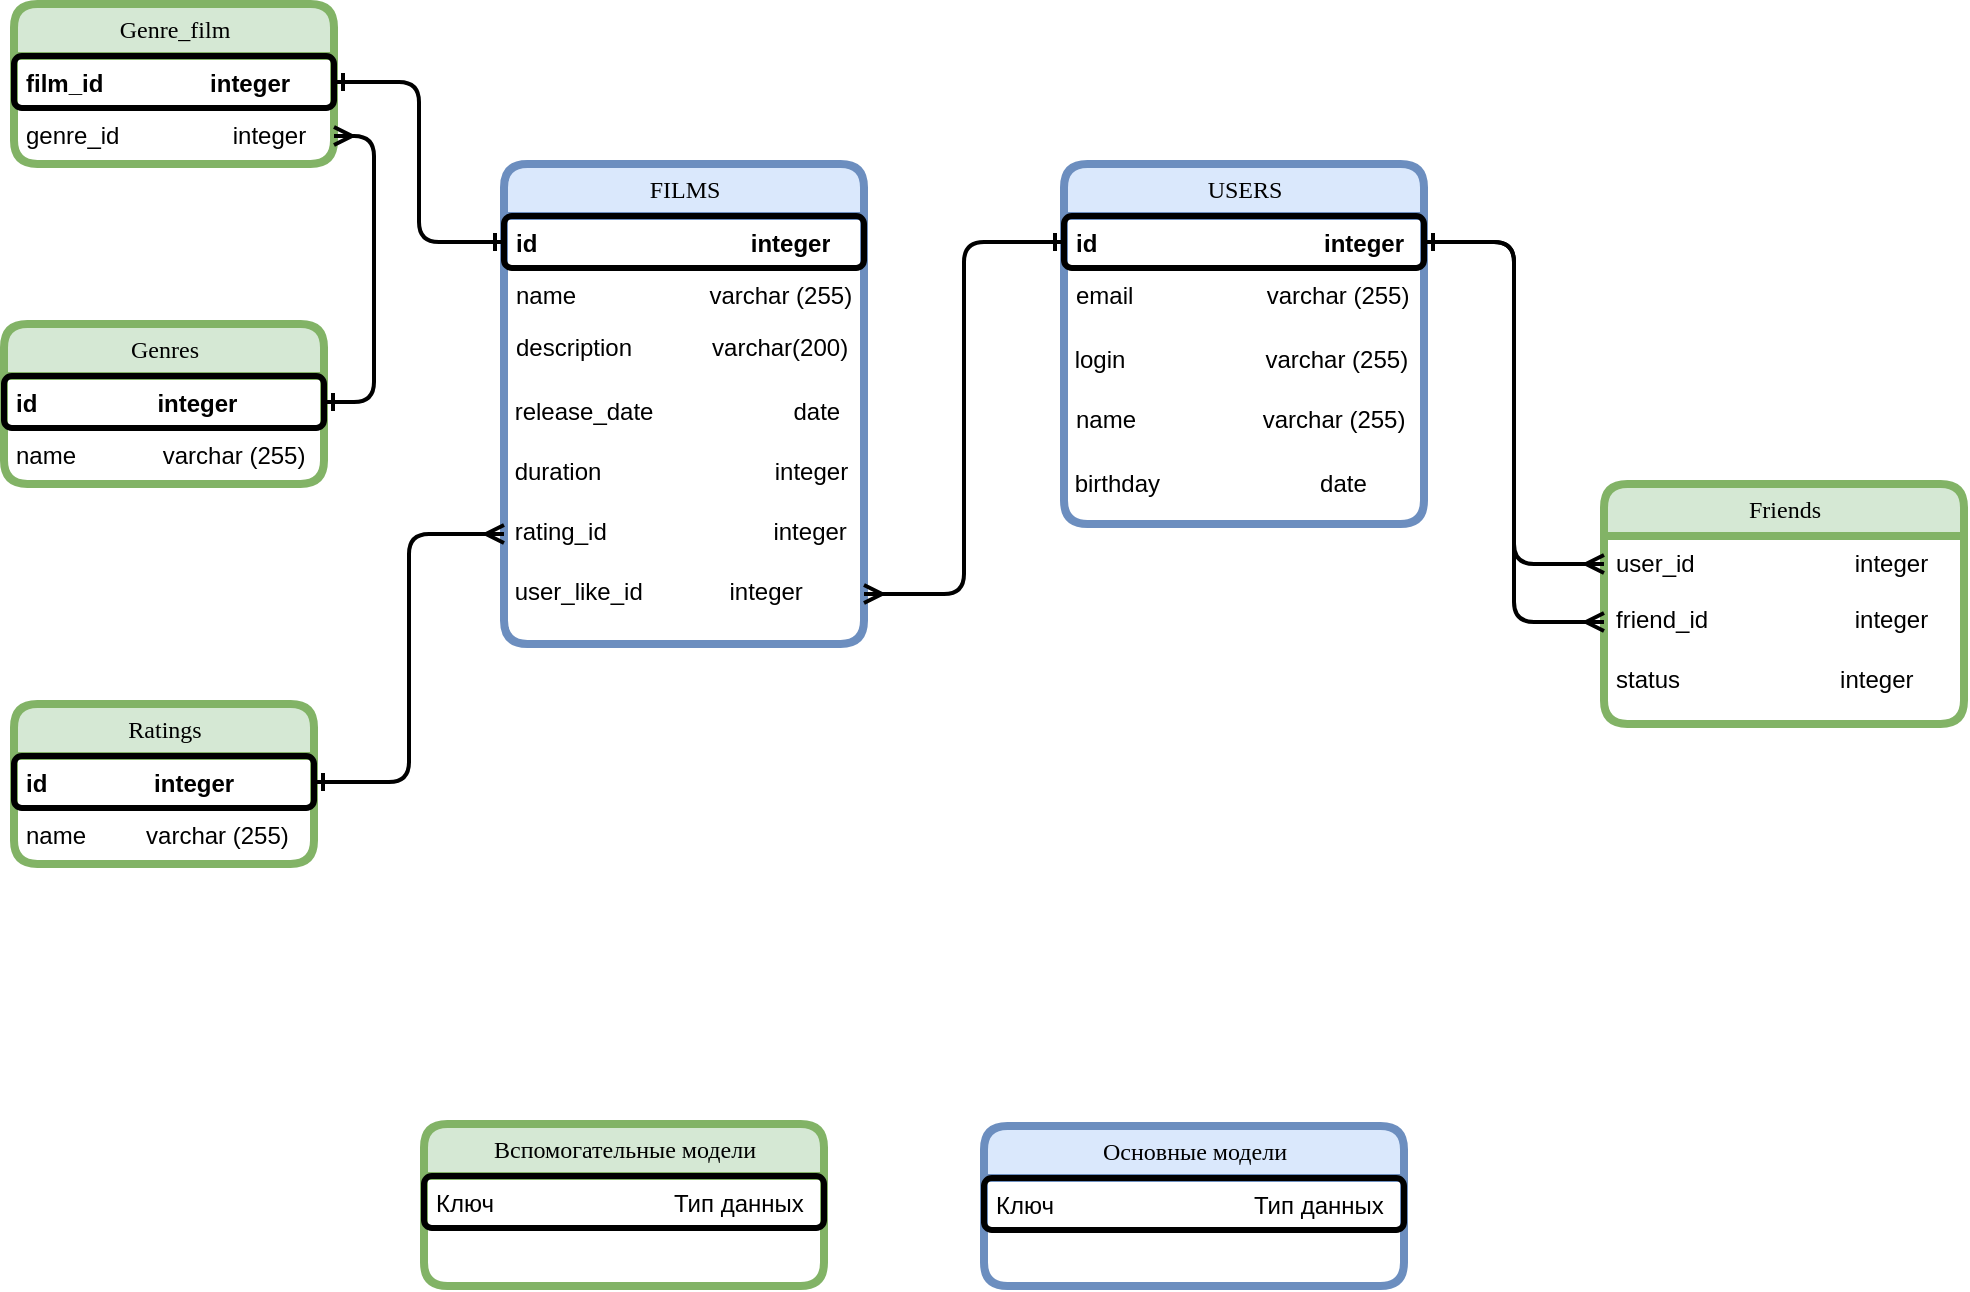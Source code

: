 <mxfile version="21.1.1" type="device">
  <diagram name="Page-1" id="b520641d-4fe3-3701-9064-5fc419738815">
    <mxGraphModel dx="1434" dy="756" grid="1" gridSize="10" guides="1" tooltips="1" connect="1" arrows="1" fold="1" page="1" pageScale="1" pageWidth="1100" pageHeight="850" background="none" math="0" shadow="0">
      <root>
        <mxCell id="0" />
        <mxCell id="1" parent="0" />
        <mxCell id="21ea969265ad0168-6" value="FILMS" style="swimlane;html=1;fontStyle=0;childLayout=stackLayout;horizontal=1;startSize=26;fillColor=#dae8fc;horizontalStack=0;resizeParent=1;resizeLast=0;collapsible=1;marginBottom=0;swimlaneFillColor=#ffffff;align=center;rounded=1;shadow=0;comic=0;labelBackgroundColor=none;strokeWidth=4;fontFamily=Verdana;fontSize=12;strokeColor=#6c8ebf;" parent="1" vertex="1">
          <mxGeometry x="280" y="240" width="180" height="240" as="geometry" />
        </mxCell>
        <mxCell id="21ea969265ad0168-7" value="&lt;b&gt;id&amp;nbsp; &amp;nbsp; &amp;nbsp; &amp;nbsp; &amp;nbsp; &amp;nbsp; &amp;nbsp; &amp;nbsp; &amp;nbsp; &amp;nbsp; &amp;nbsp; &amp;nbsp; &amp;nbsp; &lt;span style=&quot;white-space: pre;&quot;&gt;	&lt;/span&gt;&amp;nbsp; &amp;nbsp; &amp;nbsp;integer&lt;/b&gt;" style="text;html=1;strokeColor=default;fillColor=none;spacingLeft=4;spacingRight=4;whiteSpace=wrap;overflow=hidden;rotatable=0;points=[[0,0.5],[1,0.5]];portConstraint=eastwest;strokeWidth=3;rounded=1;" parent="21ea969265ad0168-6" vertex="1">
          <mxGeometry y="26" width="180" height="26" as="geometry" />
        </mxCell>
        <mxCell id="21ea969265ad0168-8" value="name&amp;nbsp; &amp;nbsp; &amp;nbsp; &amp;nbsp; &amp;nbsp; &amp;nbsp; &amp;nbsp; &amp;nbsp; &amp;nbsp; &amp;nbsp; varchar (255)" style="text;html=1;strokeColor=none;fillColor=none;spacingLeft=4;spacingRight=4;whiteSpace=wrap;overflow=hidden;rotatable=0;points=[[0,0.5],[1,0.5]];portConstraint=eastwest;" parent="21ea969265ad0168-6" vertex="1">
          <mxGeometry y="52" width="180" height="26" as="geometry" />
        </mxCell>
        <mxCell id="21ea969265ad0168-9" value="description&amp;nbsp; &amp;nbsp; &amp;nbsp; &amp;nbsp; &amp;nbsp; &amp;nbsp; varchar(200)" style="text;html=1;strokeColor=none;fillColor=none;spacingLeft=4;spacingRight=4;whiteSpace=wrap;overflow=hidden;rotatable=0;points=[[0,0.5],[1,0.5]];portConstraint=eastwest;" parent="21ea969265ad0168-6" vertex="1">
          <mxGeometry y="78" width="180" height="32" as="geometry" />
        </mxCell>
        <mxCell id="r_2L9iHhT6WJ_ggcTCYi-2" value="&amp;nbsp;release_date&amp;nbsp; &amp;nbsp; &amp;nbsp; &amp;nbsp; &amp;nbsp; &amp;nbsp; &amp;nbsp; &amp;nbsp; &amp;nbsp; &amp;nbsp; &amp;nbsp;date" style="text;html=1;strokeColor=none;fillColor=none;align=left;verticalAlign=top;whiteSpace=wrap;rounded=0;" parent="21ea969265ad0168-6" vertex="1">
          <mxGeometry y="110" width="180" height="30" as="geometry" />
        </mxCell>
        <mxCell id="r_2L9iHhT6WJ_ggcTCYi-3" value="&amp;nbsp;duration&amp;nbsp; &amp;nbsp; &amp;nbsp; &amp;nbsp; &amp;nbsp; &amp;nbsp; &amp;nbsp; &amp;nbsp; &amp;nbsp; &amp;nbsp; &amp;nbsp; &amp;nbsp; &amp;nbsp; integer" style="text;html=1;strokeColor=none;fillColor=none;align=left;verticalAlign=top;whiteSpace=wrap;rounded=0;" parent="21ea969265ad0168-6" vertex="1">
          <mxGeometry y="140" width="180" height="30" as="geometry" />
        </mxCell>
        <mxCell id="r_2L9iHhT6WJ_ggcTCYi-6" value="&amp;nbsp;rating_id&amp;nbsp; &amp;nbsp; &amp;nbsp; &amp;nbsp; &amp;nbsp; &amp;nbsp; &amp;nbsp; &amp;nbsp; &amp;nbsp; &amp;nbsp; &amp;nbsp; &amp;nbsp; &amp;nbsp;integer" style="text;html=1;strokeColor=none;fillColor=none;align=left;verticalAlign=top;whiteSpace=wrap;rounded=0;" parent="21ea969265ad0168-6" vertex="1">
          <mxGeometry y="170" width="180" height="30" as="geometry" />
        </mxCell>
        <mxCell id="r_2L9iHhT6WJ_ggcTCYi-8" value="&amp;nbsp;user_like_id&amp;nbsp; &amp;nbsp; &amp;nbsp; &amp;nbsp; &amp;nbsp; &amp;nbsp; &lt;span style=&quot;white-space: pre;&quot;&gt;	&lt;/span&gt;integer" style="text;html=1;strokeColor=none;fillColor=none;align=left;verticalAlign=top;whiteSpace=wrap;rounded=0;" parent="21ea969265ad0168-6" vertex="1">
          <mxGeometry y="200" width="180" height="30" as="geometry" />
        </mxCell>
        <mxCell id="r_2L9iHhT6WJ_ggcTCYi-9" value="USERS" style="swimlane;html=1;fontStyle=0;childLayout=stackLayout;horizontal=1;startSize=26;fillColor=#dae8fc;horizontalStack=0;resizeParent=1;resizeLast=0;collapsible=1;marginBottom=0;swimlaneFillColor=#ffffff;align=center;rounded=1;shadow=0;comic=0;labelBackgroundColor=none;strokeWidth=4;fontFamily=Verdana;fontSize=12;strokeColor=#6c8ebf;" parent="1" vertex="1">
          <mxGeometry x="560" y="240" width="180" height="180" as="geometry" />
        </mxCell>
        <mxCell id="r_2L9iHhT6WJ_ggcTCYi-10" value="&lt;b&gt;id&amp;nbsp; &amp;nbsp; &amp;nbsp; &amp;nbsp; &amp;nbsp; &amp;nbsp; &amp;nbsp; &amp;nbsp; &amp;nbsp; &amp;nbsp; &amp;nbsp; &amp;nbsp; &amp;nbsp; &amp;nbsp; &amp;nbsp; &amp;nbsp; &amp;nbsp; integer&lt;/b&gt;" style="text;html=1;strokeColor=default;fillColor=none;spacingLeft=4;spacingRight=4;whiteSpace=wrap;overflow=hidden;rotatable=0;points=[[0,0.5],[1,0.5]];portConstraint=eastwest;strokeWidth=3;rounded=1;" parent="r_2L9iHhT6WJ_ggcTCYi-9" vertex="1">
          <mxGeometry y="26" width="180" height="26" as="geometry" />
        </mxCell>
        <mxCell id="r_2L9iHhT6WJ_ggcTCYi-12" value="email&amp;nbsp; &amp;nbsp; &amp;nbsp; &amp;nbsp; &amp;nbsp; &amp;nbsp; &amp;nbsp; &amp;nbsp; &amp;nbsp; &amp;nbsp; varchar (255)" style="text;html=1;strokeColor=none;fillColor=none;spacingLeft=4;spacingRight=4;whiteSpace=wrap;overflow=hidden;rotatable=0;points=[[0,0.5],[1,0.5]];portConstraint=eastwest;" parent="r_2L9iHhT6WJ_ggcTCYi-9" vertex="1">
          <mxGeometry y="52" width="180" height="32" as="geometry" />
        </mxCell>
        <mxCell id="r_2L9iHhT6WJ_ggcTCYi-13" value="&amp;nbsp;login&amp;nbsp; &amp;nbsp; &amp;nbsp; &amp;nbsp; &amp;nbsp; &amp;nbsp; &amp;nbsp; &amp;nbsp; &amp;nbsp; &amp;nbsp; &amp;nbsp;varchar (255)" style="text;html=1;strokeColor=none;fillColor=none;align=left;verticalAlign=top;whiteSpace=wrap;rounded=0;" parent="r_2L9iHhT6WJ_ggcTCYi-9" vertex="1">
          <mxGeometry y="84" width="180" height="30" as="geometry" />
        </mxCell>
        <mxCell id="r_2L9iHhT6WJ_ggcTCYi-14" value="name&amp;nbsp; &amp;nbsp; &amp;nbsp; &amp;nbsp; &amp;nbsp; &amp;nbsp; &amp;nbsp; &amp;nbsp; &amp;nbsp; &amp;nbsp;varchar (255)" style="text;html=1;strokeColor=none;fillColor=none;spacingLeft=4;spacingRight=4;whiteSpace=wrap;overflow=hidden;rotatable=0;points=[[0,0.5],[1,0.5]];portConstraint=eastwest;" parent="r_2L9iHhT6WJ_ggcTCYi-9" vertex="1">
          <mxGeometry y="114" width="180" height="32" as="geometry" />
        </mxCell>
        <mxCell id="r_2L9iHhT6WJ_ggcTCYi-58" value="&amp;nbsp;birthday&amp;nbsp; &amp;nbsp; &amp;nbsp; &amp;nbsp; &amp;nbsp; &amp;nbsp; &amp;nbsp; &amp;nbsp; &amp;nbsp; &amp;nbsp; &amp;nbsp; &amp;nbsp; date" style="text;html=1;strokeColor=none;fillColor=none;align=left;verticalAlign=top;whiteSpace=wrap;rounded=0;" parent="r_2L9iHhT6WJ_ggcTCYi-9" vertex="1">
          <mxGeometry y="146" width="180" height="28" as="geometry" />
        </mxCell>
        <mxCell id="r_2L9iHhT6WJ_ggcTCYi-25" value="Genres" style="swimlane;html=1;fontStyle=0;childLayout=stackLayout;horizontal=1;startSize=26;fillColor=#d5e8d4;horizontalStack=0;resizeParent=1;resizeLast=0;collapsible=1;marginBottom=0;swimlaneFillColor=#ffffff;align=center;rounded=1;shadow=0;comic=0;labelBackgroundColor=none;strokeWidth=4;fontFamily=Verdana;fontSize=12;strokeColor=#82b366;" parent="1" vertex="1">
          <mxGeometry x="30" y="320" width="160" height="80" as="geometry" />
        </mxCell>
        <mxCell id="r_2L9iHhT6WJ_ggcTCYi-26" value="&lt;b&gt;id&lt;span style=&quot;white-space: pre;&quot;&gt;	&lt;/span&gt;&lt;span style=&quot;white-space: pre;&quot;&gt;	&lt;/span&gt;&amp;nbsp; &amp;nbsp; &amp;nbsp; &amp;nbsp; &amp;nbsp; &amp;nbsp; &amp;nbsp; &amp;nbsp; integer&lt;/b&gt;" style="text;html=1;strokeColor=default;fillColor=none;spacingLeft=4;spacingRight=4;whiteSpace=wrap;overflow=hidden;rotatable=0;points=[[0,0.5],[1,0.5]];portConstraint=eastwest;strokeWidth=3;rounded=1;" parent="r_2L9iHhT6WJ_ggcTCYi-25" vertex="1">
          <mxGeometry y="26" width="160" height="26" as="geometry" />
        </mxCell>
        <mxCell id="r_2L9iHhT6WJ_ggcTCYi-27" value="name&amp;nbsp; &amp;nbsp; &amp;nbsp; &amp;nbsp; &amp;nbsp; &amp;nbsp; &amp;nbsp;varchar (255)" style="text;html=1;strokeColor=none;fillColor=none;spacingLeft=4;spacingRight=4;whiteSpace=wrap;overflow=hidden;rotatable=0;points=[[0,0.5],[1,0.5]];portConstraint=eastwest;" parent="r_2L9iHhT6WJ_ggcTCYi-25" vertex="1">
          <mxGeometry y="52" width="160" height="28" as="geometry" />
        </mxCell>
        <mxCell id="r_2L9iHhT6WJ_ggcTCYi-32" value="Ratings" style="swimlane;html=1;fontStyle=0;childLayout=stackLayout;horizontal=1;startSize=26;fillColor=#d5e8d4;horizontalStack=0;resizeParent=1;resizeLast=0;collapsible=1;marginBottom=0;swimlaneFillColor=#ffffff;align=center;rounded=1;shadow=0;comic=0;labelBackgroundColor=none;strokeWidth=4;fontFamily=Verdana;fontSize=12;strokeColor=#82b366;" parent="1" vertex="1">
          <mxGeometry x="35" y="510" width="150" height="80" as="geometry" />
        </mxCell>
        <mxCell id="r_2L9iHhT6WJ_ggcTCYi-33" value="&lt;b&gt;id&amp;nbsp; &amp;nbsp;&lt;span style=&quot;white-space: pre;&quot;&gt;	&lt;/span&gt;&lt;span style=&quot;white-space: pre;&quot;&gt;	&lt;/span&gt;&amp;nbsp; &amp;nbsp; &amp;nbsp; &amp;nbsp; &amp;nbsp; &amp;nbsp;integer&lt;/b&gt;" style="text;html=1;strokeColor=#000000;fillColor=none;spacingLeft=4;spacingRight=4;whiteSpace=wrap;overflow=hidden;rotatable=0;points=[[0,0.5],[1,0.5]];portConstraint=eastwest;strokeWidth=3;rounded=1;" parent="r_2L9iHhT6WJ_ggcTCYi-32" vertex="1">
          <mxGeometry y="26" width="150" height="26" as="geometry" />
        </mxCell>
        <mxCell id="r_2L9iHhT6WJ_ggcTCYi-34" value="name&amp;nbsp; &amp;nbsp; &amp;nbsp; &amp;nbsp; &amp;nbsp;varchar (255)" style="text;html=1;strokeColor=none;fillColor=none;spacingLeft=4;spacingRight=4;whiteSpace=wrap;overflow=hidden;rotatable=0;points=[[0,0.5],[1,0.5]];portConstraint=eastwest;" parent="r_2L9iHhT6WJ_ggcTCYi-32" vertex="1">
          <mxGeometry y="52" width="150" height="26" as="geometry" />
        </mxCell>
        <mxCell id="r_2L9iHhT6WJ_ggcTCYi-62" value="Вспомогательные модели" style="swimlane;html=1;fontStyle=0;childLayout=stackLayout;horizontal=1;startSize=26;fillColor=#d5e8d4;horizontalStack=0;resizeParent=1;resizeLast=0;collapsible=1;marginBottom=0;swimlaneFillColor=#ffffff;align=center;rounded=1;shadow=0;comic=0;labelBackgroundColor=none;strokeWidth=4;fontFamily=Verdana;fontSize=12;strokeColor=#82b366;" parent="1" vertex="1">
          <mxGeometry x="240" y="720" width="200" height="81" as="geometry" />
        </mxCell>
        <mxCell id="9PPs9I6P_VKItUf6Is4a-27" value="Ключ&amp;nbsp; &amp;nbsp; &amp;nbsp; &amp;nbsp; &amp;nbsp; &amp;nbsp; &amp;nbsp; &amp;nbsp; &amp;nbsp; &amp;nbsp; &amp;nbsp; &amp;nbsp; &amp;nbsp; &amp;nbsp;Тип данных" style="text;html=1;strokeColor=default;fillColor=none;spacingLeft=4;spacingRight=4;whiteSpace=wrap;overflow=hidden;rotatable=0;points=[[0,0.5],[1,0.5]];portConstraint=eastwest;strokeWidth=3;rounded=1;" parent="r_2L9iHhT6WJ_ggcTCYi-62" vertex="1">
          <mxGeometry y="26" width="200" height="26" as="geometry" />
        </mxCell>
        <mxCell id="9PPs9I6P_VKItUf6Is4a-2" value="Friends" style="swimlane;html=1;fontStyle=0;childLayout=stackLayout;horizontal=1;startSize=26;fillColor=#d5e8d4;horizontalStack=0;resizeParent=1;resizeLast=0;collapsible=1;marginBottom=0;swimlaneFillColor=#ffffff;align=center;rounded=1;shadow=0;comic=0;labelBackgroundColor=none;strokeWidth=4;fontFamily=Verdana;fontSize=12;strokeColor=#82b366;glass=0;" parent="1" vertex="1">
          <mxGeometry x="830" y="400" width="180" height="120" as="geometry" />
        </mxCell>
        <mxCell id="9PPs9I6P_VKItUf6Is4a-4" value="user_id&amp;nbsp; &amp;nbsp; &amp;nbsp; &amp;nbsp; &amp;nbsp; &amp;nbsp; &amp;nbsp; &amp;nbsp; &amp;nbsp; &amp;nbsp; &amp;nbsp; &amp;nbsp; integer" style="text;html=1;strokeColor=none;fillColor=none;spacingLeft=4;spacingRight=4;whiteSpace=wrap;overflow=hidden;rotatable=0;points=[[0,0.5],[1,0.5]];portConstraint=eastwest;" parent="9PPs9I6P_VKItUf6Is4a-2" vertex="1">
          <mxGeometry y="26" width="180" height="28" as="geometry" />
        </mxCell>
        <mxCell id="9PPs9I6P_VKItUf6Is4a-12" value="friend_id&amp;nbsp; &amp;nbsp; &amp;nbsp; &amp;nbsp; &amp;nbsp; &amp;nbsp; &amp;nbsp; &amp;nbsp; &amp;nbsp; &amp;nbsp; &amp;nbsp; integer" style="text;html=1;strokeColor=none;fillColor=none;spacingLeft=4;spacingRight=4;whiteSpace=wrap;overflow=hidden;rotatable=0;points=[[0,0.5],[1,0.5]];portConstraint=eastwest;" parent="9PPs9I6P_VKItUf6Is4a-2" vertex="1">
          <mxGeometry y="54" width="180" height="30" as="geometry" />
        </mxCell>
        <mxCell id="G1p2svUSS1kHvSOAt6JH-1" value="status&amp;nbsp; &amp;nbsp; &amp;nbsp; &amp;nbsp; &amp;nbsp; &amp;nbsp; &amp;nbsp; &amp;nbsp; &amp;nbsp; &amp;nbsp;&lt;span style=&quot;white-space: pre;&quot;&gt;	&amp;nbsp;&lt;/span&gt;&amp;nbsp; &amp;nbsp;integer" style="text;html=1;strokeColor=none;fillColor=none;spacingLeft=4;spacingRight=4;whiteSpace=wrap;overflow=hidden;rotatable=0;points=[[0,0.5],[1,0.5]];portConstraint=eastwest;" vertex="1" parent="9PPs9I6P_VKItUf6Is4a-2">
          <mxGeometry y="84" width="180" height="30" as="geometry" />
        </mxCell>
        <mxCell id="9PPs9I6P_VKItUf6Is4a-14" style="edgeStyle=orthogonalEdgeStyle;rounded=1;orthogonalLoop=1;jettySize=auto;html=1;entryX=0;entryY=0.5;entryDx=0;entryDy=0;startArrow=ERone;startFill=0;endArrow=ERmany;endFill=0;strokeWidth=2;" parent="1" source="r_2L9iHhT6WJ_ggcTCYi-33" target="r_2L9iHhT6WJ_ggcTCYi-6" edge="1">
          <mxGeometry relative="1" as="geometry" />
        </mxCell>
        <mxCell id="9PPs9I6P_VKItUf6Is4a-17" style="edgeStyle=orthogonalEdgeStyle;rounded=1;orthogonalLoop=1;jettySize=auto;html=1;startArrow=baseDash;startFill=0;endArrow=ERmany;endFill=0;strokeWidth=2;" parent="1" source="r_2L9iHhT6WJ_ggcTCYi-10" target="9PPs9I6P_VKItUf6Is4a-4" edge="1">
          <mxGeometry relative="1" as="geometry" />
        </mxCell>
        <mxCell id="9PPs9I6P_VKItUf6Is4a-18" style="edgeStyle=orthogonalEdgeStyle;rounded=1;orthogonalLoop=1;jettySize=auto;html=1;entryX=0;entryY=0.5;entryDx=0;entryDy=0;strokeWidth=2;startArrow=ERone;startFill=0;endArrow=ERmany;endFill=0;" parent="1" source="r_2L9iHhT6WJ_ggcTCYi-10" target="9PPs9I6P_VKItUf6Is4a-12" edge="1">
          <mxGeometry relative="1" as="geometry" />
        </mxCell>
        <mxCell id="9PPs9I6P_VKItUf6Is4a-21" value="Основные модели" style="swimlane;html=1;fontStyle=0;childLayout=stackLayout;horizontal=1;startSize=26;fillColor=#dae8fc;horizontalStack=0;resizeParent=1;resizeLast=0;collapsible=1;marginBottom=0;swimlaneFillColor=#ffffff;align=center;rounded=1;shadow=0;comic=0;labelBackgroundColor=none;strokeWidth=4;fontFamily=Verdana;fontSize=12;strokeColor=#6c8ebf;" parent="1" vertex="1">
          <mxGeometry x="520" y="721" width="210" height="80" as="geometry" />
        </mxCell>
        <mxCell id="9PPs9I6P_VKItUf6Is4a-22" value="Ключ&amp;nbsp; &amp;nbsp; &amp;nbsp; &amp;nbsp; &amp;nbsp; &amp;nbsp; &amp;nbsp; &amp;nbsp; &amp;nbsp; &amp;nbsp; &amp;nbsp; &amp;nbsp; &amp;nbsp; &amp;nbsp; &amp;nbsp; Тип данных" style="text;html=1;strokeColor=default;fillColor=none;spacingLeft=4;spacingRight=4;whiteSpace=wrap;overflow=hidden;rotatable=0;points=[[0,0.5],[1,0.5]];portConstraint=eastwest;strokeWidth=3;rounded=1;" parent="9PPs9I6P_VKItUf6Is4a-21" vertex="1">
          <mxGeometry y="26" width="210" height="26" as="geometry" />
        </mxCell>
        <mxCell id="9PPs9I6P_VKItUf6Is4a-28" style="edgeStyle=orthogonalEdgeStyle;rounded=1;orthogonalLoop=1;jettySize=auto;html=1;entryX=1;entryY=0.5;entryDx=0;entryDy=0;startArrow=ERone;startFill=0;endArrow=ERmany;endFill=0;strokeWidth=2;" parent="1" source="r_2L9iHhT6WJ_ggcTCYi-10" target="r_2L9iHhT6WJ_ggcTCYi-8" edge="1">
          <mxGeometry relative="1" as="geometry" />
        </mxCell>
        <mxCell id="G1p2svUSS1kHvSOAt6JH-2" value="Genre_film" style="swimlane;html=1;fontStyle=0;childLayout=stackLayout;horizontal=1;startSize=26;fillColor=#d5e8d4;horizontalStack=0;resizeParent=1;resizeLast=0;collapsible=1;marginBottom=0;swimlaneFillColor=#ffffff;align=center;rounded=1;shadow=0;comic=0;labelBackgroundColor=none;strokeWidth=4;fontFamily=Verdana;fontSize=12;strokeColor=#82b366;" vertex="1" parent="1">
          <mxGeometry x="35" y="160" width="160" height="80" as="geometry" />
        </mxCell>
        <mxCell id="G1p2svUSS1kHvSOAt6JH-3" value="&lt;b&gt;film_id&lt;span style=&quot;white-space: pre;&quot;&gt;	&lt;/span&gt;&amp;nbsp; &amp;nbsp; &amp;nbsp; &amp;nbsp; &amp;nbsp; &amp;nbsp; &amp;nbsp; &amp;nbsp;integer&lt;/b&gt;" style="text;html=1;strokeColor=default;fillColor=none;spacingLeft=4;spacingRight=4;whiteSpace=wrap;overflow=hidden;rotatable=0;points=[[0,0.5],[1,0.5]];portConstraint=eastwest;strokeWidth=3;rounded=1;" vertex="1" parent="G1p2svUSS1kHvSOAt6JH-2">
          <mxGeometry y="26" width="160" height="26" as="geometry" />
        </mxCell>
        <mxCell id="G1p2svUSS1kHvSOAt6JH-4" value="genre_id&amp;nbsp; &amp;nbsp; &amp;nbsp; &amp;nbsp; &amp;nbsp; &amp;nbsp; &amp;nbsp; &amp;nbsp; &amp;nbsp;integer" style="text;html=1;strokeColor=none;fillColor=none;spacingLeft=4;spacingRight=4;whiteSpace=wrap;overflow=hidden;rotatable=0;points=[[0,0.5],[1,0.5]];portConstraint=eastwest;" vertex="1" parent="G1p2svUSS1kHvSOAt6JH-2">
          <mxGeometry y="52" width="160" height="28" as="geometry" />
        </mxCell>
        <mxCell id="G1p2svUSS1kHvSOAt6JH-6" style="edgeStyle=orthogonalEdgeStyle;rounded=1;orthogonalLoop=1;jettySize=auto;html=1;entryX=0;entryY=0.5;entryDx=0;entryDy=0;strokeWidth=2;startArrow=ERone;startFill=0;endArrow=ERone;endFill=0;" edge="1" parent="1" source="G1p2svUSS1kHvSOAt6JH-3" target="21ea969265ad0168-7">
          <mxGeometry relative="1" as="geometry" />
        </mxCell>
        <mxCell id="G1p2svUSS1kHvSOAt6JH-7" style="edgeStyle=orthogonalEdgeStyle;rounded=1;orthogonalLoop=1;jettySize=auto;html=1;entryX=1;entryY=0.5;entryDx=0;entryDy=0;strokeWidth=2;startArrow=ERone;startFill=0;endArrow=ERmany;endFill=0;" edge="1" parent="1" source="r_2L9iHhT6WJ_ggcTCYi-26" target="G1p2svUSS1kHvSOAt6JH-4">
          <mxGeometry relative="1" as="geometry" />
        </mxCell>
      </root>
    </mxGraphModel>
  </diagram>
</mxfile>
